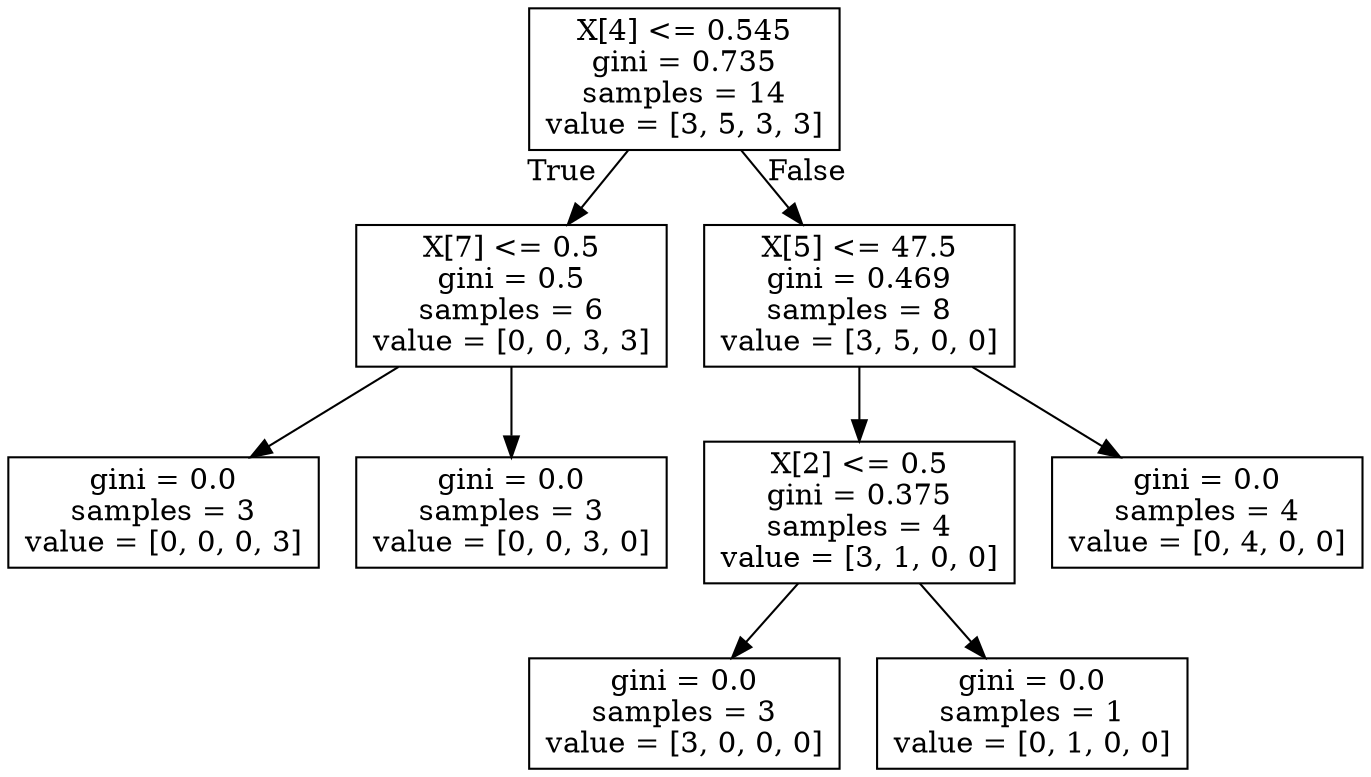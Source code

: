digraph Tree {
node [shape=box] ;
0 [label="X[4] <= 0.545\ngini = 0.735\nsamples = 14\nvalue = [3, 5, 3, 3]"] ;
1 [label="X[7] <= 0.5\ngini = 0.5\nsamples = 6\nvalue = [0, 0, 3, 3]"] ;
0 -> 1 [labeldistance=2.5, labelangle=45, headlabel="True"] ;
2 [label="gini = 0.0\nsamples = 3\nvalue = [0, 0, 0, 3]"] ;
1 -> 2 ;
3 [label="gini = 0.0\nsamples = 3\nvalue = [0, 0, 3, 0]"] ;
1 -> 3 ;
4 [label="X[5] <= 47.5\ngini = 0.469\nsamples = 8\nvalue = [3, 5, 0, 0]"] ;
0 -> 4 [labeldistance=2.5, labelangle=-45, headlabel="False"] ;
5 [label="X[2] <= 0.5\ngini = 0.375\nsamples = 4\nvalue = [3, 1, 0, 0]"] ;
4 -> 5 ;
6 [label="gini = 0.0\nsamples = 3\nvalue = [3, 0, 0, 0]"] ;
5 -> 6 ;
7 [label="gini = 0.0\nsamples = 1\nvalue = [0, 1, 0, 0]"] ;
5 -> 7 ;
8 [label="gini = 0.0\nsamples = 4\nvalue = [0, 4, 0, 0]"] ;
4 -> 8 ;
}